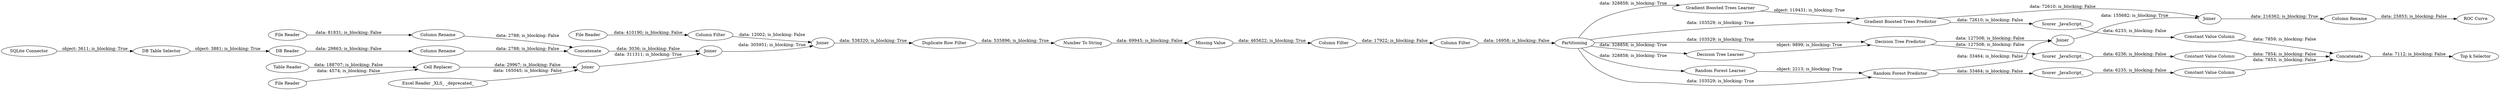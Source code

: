 digraph {
	"-7017795175164311401_152" [label="Column Filter"]
	"-7017795175164311401_246" [label="SQLite Connector"]
	"-7017795175164311401_146" [label=Joiner]
	"-7017795175164311401_144" [label=Joiner]
	"455302260014449306_321" [label="ROC Curve"]
	"455302260014449306_342" [label=Joiner]
	"455302260014449306_339" [label="Gradient Boosted Trees Learner"]
	"455302260014449306_312" [label="Scorer _JavaScript_"]
	"455302260014449306_310" [label="Random Forest Learner"]
	"455302260014449306_346" [label=Concatenate]
	"-7017795175164311401_129" [label="Cell Replacer"]
	"-7017795175164311401_248" [label="DB Table Selector"]
	"-7017795175164311401_143" [label=Concatenate]
	"-7017795175164311401_250" [label="Number To String"]
	"-7017795175164311401_249" [label="Duplicate Row Filter"]
	"455302260014449306_340" [label="Gradient Boosted Trees Predictor"]
	"455302260014449306_341" [label=Joiner]
	"-7017795175164311401_234" [label="Table Reader"]
	"-7017795175164311401_145" [label=Joiner]
	"-7017795175164311401_240" [label="Missing Value"]
	"-7017795175164311401_247" [label="DB Reader"]
	"455302260014449306_307" [label=Partitioning]
	"-7017795175164311401_156" [label="Column Rename"]
	"455302260014449306_347" [label="Top k Selector"]
	"-7017795175164311401_233" [label="File Reader"]
	"455302260014449306_313" [label="Scorer _JavaScript_"]
	"-7017795175164311401_235" [label="File Reader"]
	"-7017795175164311401_237" [label="File Reader"]
	"455302260014449306_308" [label="Decision Tree Learner"]
	"455302260014449306_309" [label="Decision Tree Predictor"]
	"455302260014449306_345" [label="Constant Value Column"]
	"455302260014449306_343" [label="Constant Value Column"]
	"-7017795175164311401_150" [label="Column Rename"]
	"455302260014449306_328" [label="Column Filter"]
	"-7017795175164311401_3" [label="Column Filter"]
	"455302260014449306_311" [label="Random Forest Predictor"]
	"455302260014449306_336" [label="Scorer _JavaScript_"]
	"-7017795175164311401_243" [label="Excel Reader _XLS_ _deprecated_"]
	"455302260014449306_344" [label="Constant Value Column"]
	"455302260014449306_322" [label="Column Rename"]
	"455302260014449306_328" -> "455302260014449306_307" [label="data: 16958; is_blocking: False"]
	"455302260014449306_346" -> "455302260014449306_347" [label="data: 7112; is_blocking: False"]
	"455302260014449306_340" -> "455302260014449306_336" [label="data: 72610; is_blocking: False"]
	"455302260014449306_322" -> "455302260014449306_321" [label="data: 25853; is_blocking: False"]
	"-7017795175164311401_129" -> "-7017795175164311401_144" [label="data: 29967; is_blocking: False"]
	"455302260014449306_307" -> "455302260014449306_311" [label="data: 103529; is_blocking: True"]
	"455302260014449306_311" -> "455302260014449306_313" [label="data: 33464; is_blocking: False"]
	"-7017795175164311401_233" -> "-7017795175164311401_152" [label="data: 410190; is_blocking: False"]
	"-7017795175164311401_235" -> "-7017795175164311401_129" [label="data: 4574; is_blocking: False"]
	"455302260014449306_313" -> "455302260014449306_344" [label="data: 6235; is_blocking: False"]
	"-7017795175164311401_240" -> "-7017795175164311401_3" [label="data: 465622; is_blocking: True"]
	"455302260014449306_307" -> "455302260014449306_310" [label="data: 328858; is_blocking: True"]
	"455302260014449306_336" -> "455302260014449306_345" [label="data: 6233; is_blocking: False"]
	"-7017795175164311401_247" -> "-7017795175164311401_150" [label="data: 29863; is_blocking: False"]
	"-7017795175164311401_156" -> "-7017795175164311401_143" [label="data: 2788; is_blocking: False"]
	"455302260014449306_312" -> "455302260014449306_343" [label="data: 6236; is_blocking: False"]
	"455302260014449306_341" -> "455302260014449306_342" [label="data: 155682; is_blocking: True"]
	"-7017795175164311401_146" -> "-7017795175164311401_249" [label="data: 538320; is_blocking: True"]
	"-7017795175164311401_248" -> "-7017795175164311401_247" [label="object: 3881; is_blocking: True"]
	"455302260014449306_307" -> "455302260014449306_309" [label="data: 103529; is_blocking: True"]
	"-7017795175164311401_3" -> "455302260014449306_328" [label="data: 17922; is_blocking: False"]
	"-7017795175164311401_234" -> "-7017795175164311401_129" [label="data: 188707; is_blocking: False"]
	"455302260014449306_311" -> "455302260014449306_341" [label="data: 33464; is_blocking: False"]
	"455302260014449306_307" -> "455302260014449306_339" [label="data: 328858; is_blocking: True"]
	"-7017795175164311401_152" -> "-7017795175164311401_146" [label="data: 12002; is_blocking: False"]
	"455302260014449306_308" -> "455302260014449306_309" [label="object: 9899; is_blocking: True"]
	"455302260014449306_309" -> "455302260014449306_341" [label="data: 127508; is_blocking: False"]
	"455302260014449306_342" -> "455302260014449306_322" [label="data: 216362; is_blocking: True"]
	"455302260014449306_309" -> "455302260014449306_312" [label="data: 127508; is_blocking: False"]
	"-7017795175164311401_237" -> "-7017795175164311401_156" [label="data: 81831; is_blocking: False"]
	"455302260014449306_339" -> "455302260014449306_340" [label="object: 119431; is_blocking: True"]
	"-7017795175164311401_150" -> "-7017795175164311401_143" [label="data: 2788; is_blocking: False"]
	"-7017795175164311401_243" -> "-7017795175164311401_144" [label="data: 165045; is_blocking: False"]
	"-7017795175164311401_143" -> "-7017795175164311401_145" [label="data: 3036; is_blocking: False"]
	"-7017795175164311401_249" -> "-7017795175164311401_250" [label="data: 535896; is_blocking: True"]
	"-7017795175164311401_246" -> "-7017795175164311401_248" [label="object: 3611; is_blocking: True"]
	"455302260014449306_340" -> "455302260014449306_342" [label="data: 72610; is_blocking: False"]
	"455302260014449306_344" -> "455302260014449306_346" [label="data: 7853; is_blocking: False"]
	"-7017795175164311401_145" -> "-7017795175164311401_146" [label="data: 305951; is_blocking: True"]
	"455302260014449306_307" -> "455302260014449306_340" [label="data: 103529; is_blocking: True"]
	"455302260014449306_307" -> "455302260014449306_308" [label="data: 328858; is_blocking: True"]
	"-7017795175164311401_144" -> "-7017795175164311401_145" [label="data: 311311; is_blocking: True"]
	"455302260014449306_310" -> "455302260014449306_311" [label="object: 2213; is_blocking: True"]
	"-7017795175164311401_250" -> "-7017795175164311401_240" [label="data: 69945; is_blocking: False"]
	"455302260014449306_343" -> "455302260014449306_346" [label="data: 7854; is_blocking: False"]
	"455302260014449306_345" -> "455302260014449306_346" [label="data: 7859; is_blocking: False"]
	rankdir=LR
}
